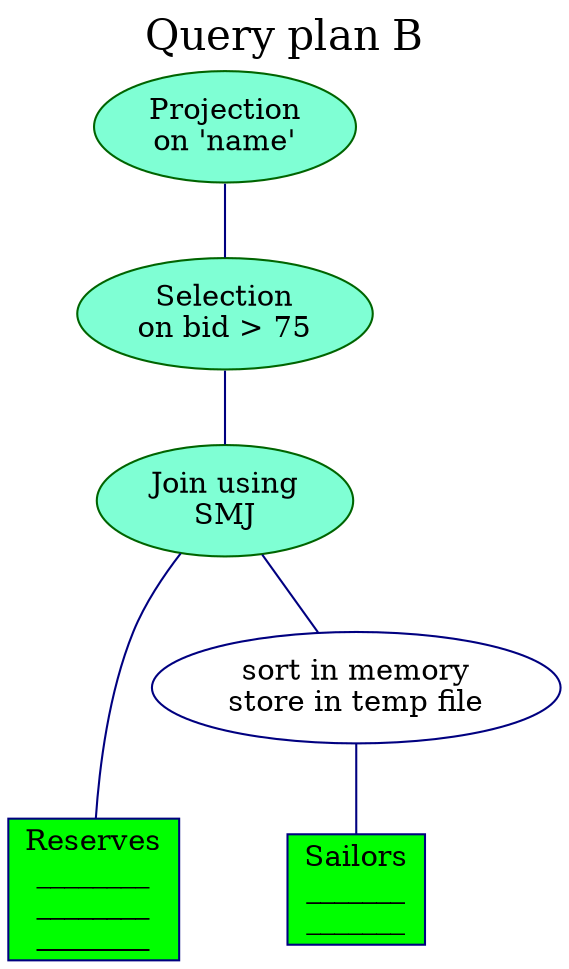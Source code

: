 graph queryB {
    graph [label="Query plan B",labelloc=t,fontsize=20]
    node [style=filled,color=darkgreen,fillcolor=aquamarine];
    Proj [label=<Projection<br/>on 'name'>];
    Sel  [label=<Selection<br/>on bid &gt; 75>];
    Join [label=<Join using<br/>SMJ>];
    node [shape=box,color=navyblue,fillcolor=green];
    Sailors  [label=<Sailors<br/>_______<br/>_______>];
    Reserves [label=<Reserves<br/>________<br/>________<br/>________>];
    Sort [label=<sort in memory<br/>store in temp file>,style="",shape=""]
    {rank=same; Sailors Reserves}
    edge [color=navy,fontcolor=navy];
    Proj -- Sel  -- Join
    Join -- Sort -- Sailors
    Join -- Reserves
}

